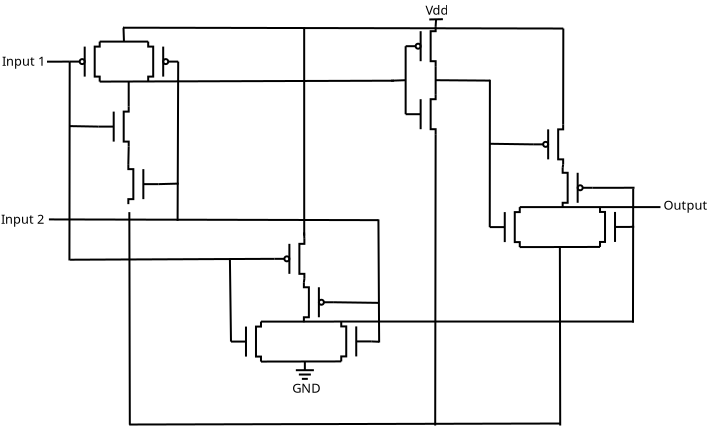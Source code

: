 <?xml version="1.0" encoding="UTF-8"?>
<dia:diagram xmlns:dia="http://www.lysator.liu.se/~alla/dia/">
  <dia:layer name="Background" visible="true" active="true">
    <dia:object type="Circuit - PMOS Transistor (European)" version="1" id="O0">
      <dia:attribute name="obj_pos">
        <dia:point val="-98.215,10.545"/>
      </dia:attribute>
      <dia:attribute name="obj_bb">
        <dia:rectangle val="-98.215,10.545;-96.665,12.545"/>
      </dia:attribute>
      <dia:attribute name="meta">
        <dia:composite type="dict"/>
      </dia:attribute>
      <dia:attribute name="elem_corner">
        <dia:point val="-98.215,10.545"/>
      </dia:attribute>
      <dia:attribute name="elem_width">
        <dia:real val="1.5"/>
      </dia:attribute>
      <dia:attribute name="elem_height">
        <dia:real val="2.0"/>
      </dia:attribute>
      <dia:attribute name="line_width">
        <dia:real val="0.1"/>
      </dia:attribute>
      <dia:attribute name="line_colour">
        <dia:color val="#000000"/>
      </dia:attribute>
      <dia:attribute name="fill_colour">
        <dia:color val="#ffffff"/>
      </dia:attribute>
      <dia:attribute name="show_background">
        <dia:boolean val="true"/>
      </dia:attribute>
      <dia:attribute name="line_style">
        <dia:enum val="0"/>
        <dia:real val="1"/>
      </dia:attribute>
      <dia:attribute name="flip_horizontal">
        <dia:boolean val="false"/>
      </dia:attribute>
      <dia:attribute name="flip_vertical">
        <dia:boolean val="false"/>
      </dia:attribute>
      <dia:attribute name="subscale">
        <dia:real val="1"/>
      </dia:attribute>
    </dia:object>
    <dia:object type="Circuit - PMOS Transistor (European)" version="1" id="O1">
      <dia:attribute name="obj_pos">
        <dia:point val="-94.29,10.545"/>
      </dia:attribute>
      <dia:attribute name="obj_bb">
        <dia:rectangle val="-94.34,10.545;-92.79,12.545"/>
      </dia:attribute>
      <dia:attribute name="meta">
        <dia:composite type="dict"/>
      </dia:attribute>
      <dia:attribute name="elem_corner">
        <dia:point val="-94.29,10.545"/>
      </dia:attribute>
      <dia:attribute name="elem_width">
        <dia:real val="1.5"/>
      </dia:attribute>
      <dia:attribute name="elem_height">
        <dia:real val="2.0"/>
      </dia:attribute>
      <dia:attribute name="line_width">
        <dia:real val="0.1"/>
      </dia:attribute>
      <dia:attribute name="line_colour">
        <dia:color val="#000000"/>
      </dia:attribute>
      <dia:attribute name="fill_colour">
        <dia:color val="#ffffff"/>
      </dia:attribute>
      <dia:attribute name="show_background">
        <dia:boolean val="true"/>
      </dia:attribute>
      <dia:attribute name="line_style">
        <dia:enum val="0"/>
        <dia:real val="1"/>
      </dia:attribute>
      <dia:attribute name="flip_horizontal">
        <dia:boolean val="true"/>
      </dia:attribute>
      <dia:attribute name="flip_vertical">
        <dia:boolean val="false"/>
      </dia:attribute>
      <dia:attribute name="subscale">
        <dia:real val="1"/>
      </dia:attribute>
    </dia:object>
    <dia:object type="Standard - Line" version="0" id="O2">
      <dia:attribute name="obj_pos">
        <dia:point val="-96.715,10.545"/>
      </dia:attribute>
      <dia:attribute name="obj_bb">
        <dia:rectangle val="-96.765,10.495;-94.24,10.595"/>
      </dia:attribute>
      <dia:attribute name="conn_endpoints">
        <dia:point val="-96.715,10.545"/>
        <dia:point val="-94.29,10.545"/>
      </dia:attribute>
      <dia:attribute name="numcp">
        <dia:int val="1"/>
      </dia:attribute>
      <dia:connections>
        <dia:connection handle="0" to="O0" connection="1"/>
        <dia:connection handle="1" to="O1" connection="1"/>
      </dia:connections>
    </dia:object>
    <dia:object type="Standard - Line" version="0" id="O3">
      <dia:attribute name="obj_pos">
        <dia:point val="-95.502,10.545"/>
      </dia:attribute>
      <dia:attribute name="obj_bb">
        <dia:rectangle val="-95.577,9.798;-95.451,10.597"/>
      </dia:attribute>
      <dia:attribute name="conn_endpoints">
        <dia:point val="-95.502,10.545"/>
        <dia:point val="-95.525,9.85"/>
      </dia:attribute>
      <dia:attribute name="numcp">
        <dia:int val="1"/>
      </dia:attribute>
      <dia:connections>
        <dia:connection handle="0" to="O2" connection="0"/>
        <dia:connection handle="1" to="O24" connection="0"/>
      </dia:connections>
    </dia:object>
    <dia:object type="Standard - Line" version="0" id="O4">
      <dia:attribute name="obj_pos">
        <dia:point val="-96.715,12.545"/>
      </dia:attribute>
      <dia:attribute name="obj_bb">
        <dia:rectangle val="-96.765,12.45;-81.95,12.595"/>
      </dia:attribute>
      <dia:attribute name="conn_endpoints">
        <dia:point val="-96.715,12.545"/>
        <dia:point val="-82,12.5"/>
      </dia:attribute>
      <dia:attribute name="numcp">
        <dia:int val="1"/>
      </dia:attribute>
      <dia:connections>
        <dia:connection handle="0" to="O0" connection="2"/>
      </dia:connections>
    </dia:object>
    <dia:object type="Circuit - NMOS Transistor (European)" version="1" id="O5">
      <dia:attribute name="obj_pos">
        <dia:point val="-96.765,13.795"/>
      </dia:attribute>
      <dia:attribute name="obj_bb">
        <dia:rectangle val="-96.765,13.795;-95.215,15.795"/>
      </dia:attribute>
      <dia:attribute name="meta">
        <dia:composite type="dict"/>
      </dia:attribute>
      <dia:attribute name="elem_corner">
        <dia:point val="-96.765,13.795"/>
      </dia:attribute>
      <dia:attribute name="elem_width">
        <dia:real val="1.5"/>
      </dia:attribute>
      <dia:attribute name="elem_height">
        <dia:real val="2"/>
      </dia:attribute>
      <dia:attribute name="line_width">
        <dia:real val="0.1"/>
      </dia:attribute>
      <dia:attribute name="line_colour">
        <dia:color val="#000000"/>
      </dia:attribute>
      <dia:attribute name="fill_colour">
        <dia:color val="#ffffff"/>
      </dia:attribute>
      <dia:attribute name="show_background">
        <dia:boolean val="true"/>
      </dia:attribute>
      <dia:attribute name="line_style">
        <dia:enum val="0"/>
        <dia:real val="1"/>
      </dia:attribute>
      <dia:attribute name="flip_horizontal">
        <dia:boolean val="false"/>
      </dia:attribute>
      <dia:attribute name="flip_vertical">
        <dia:boolean val="false"/>
      </dia:attribute>
      <dia:attribute name="subscale">
        <dia:real val="1"/>
      </dia:attribute>
    </dia:object>
    <dia:object type="Circuit - NMOS Transistor (European)" version="1" id="O6">
      <dia:attribute name="obj_pos">
        <dia:point val="-95.283,16.672"/>
      </dia:attribute>
      <dia:attribute name="obj_bb">
        <dia:rectangle val="-95.333,16.672;-93.783,18.672"/>
      </dia:attribute>
      <dia:attribute name="meta">
        <dia:composite type="dict"/>
      </dia:attribute>
      <dia:attribute name="elem_corner">
        <dia:point val="-95.283,16.672"/>
      </dia:attribute>
      <dia:attribute name="elem_width">
        <dia:real val="1.5"/>
      </dia:attribute>
      <dia:attribute name="elem_height">
        <dia:real val="2"/>
      </dia:attribute>
      <dia:attribute name="line_width">
        <dia:real val="0.1"/>
      </dia:attribute>
      <dia:attribute name="line_colour">
        <dia:color val="#000000"/>
      </dia:attribute>
      <dia:attribute name="fill_colour">
        <dia:color val="#ffffff"/>
      </dia:attribute>
      <dia:attribute name="show_background">
        <dia:boolean val="true"/>
      </dia:attribute>
      <dia:attribute name="line_style">
        <dia:enum val="0"/>
        <dia:real val="1"/>
      </dia:attribute>
      <dia:attribute name="flip_horizontal">
        <dia:boolean val="true"/>
      </dia:attribute>
      <dia:attribute name="flip_vertical">
        <dia:boolean val="false"/>
      </dia:attribute>
      <dia:attribute name="subscale">
        <dia:real val="1"/>
      </dia:attribute>
    </dia:object>
    <dia:object type="Standard - Line" version="0" id="O7">
      <dia:attribute name="obj_pos">
        <dia:point val="-95.265,13.795"/>
      </dia:attribute>
      <dia:attribute name="obj_bb">
        <dia:rectangle val="-95.265,13.795;-95.265,13.795"/>
      </dia:attribute>
      <dia:attribute name="conn_endpoints">
        <dia:point val="-95.265,13.795"/>
        <dia:point val="-95.265,13.795"/>
      </dia:attribute>
      <dia:attribute name="numcp">
        <dia:int val="1"/>
      </dia:attribute>
      <dia:connections>
        <dia:connection handle="0" to="O5" connection="1"/>
        <dia:connection handle="1" to="O5" connection="1"/>
      </dia:connections>
    </dia:object>
    <dia:object type="Standard - Line" version="0" id="O8">
      <dia:attribute name="obj_pos">
        <dia:point val="-95.265,13.795"/>
      </dia:attribute>
      <dia:attribute name="obj_bb">
        <dia:rectangle val="-95.265,13.795;-95.265,13.795"/>
      </dia:attribute>
      <dia:attribute name="conn_endpoints">
        <dia:point val="-95.265,13.795"/>
        <dia:point val="-95.265,13.795"/>
      </dia:attribute>
      <dia:attribute name="numcp">
        <dia:int val="1"/>
      </dia:attribute>
      <dia:connections>
        <dia:connection handle="0" to="O5" connection="1"/>
        <dia:connection handle="1" to="O5" connection="1"/>
      </dia:connections>
    </dia:object>
    <dia:object type="Standard - Line" version="0" id="O9">
      <dia:attribute name="obj_pos">
        <dia:point val="-95.265,12.545"/>
      </dia:attribute>
      <dia:attribute name="obj_bb">
        <dia:rectangle val="-95.315,12.495;-95.215,13.845"/>
      </dia:attribute>
      <dia:attribute name="conn_endpoints">
        <dia:point val="-95.265,12.545"/>
        <dia:point val="-95.265,13.795"/>
      </dia:attribute>
      <dia:attribute name="numcp">
        <dia:int val="1"/>
      </dia:attribute>
      <dia:connections>
        <dia:connection handle="1" to="O5" connection="1"/>
      </dia:connections>
    </dia:object>
    <dia:object type="Standard - Line" version="0" id="O10">
      <dia:attribute name="obj_pos">
        <dia:point val="-95.265,15.795"/>
      </dia:attribute>
      <dia:attribute name="obj_bb">
        <dia:rectangle val="-95.334,15.744;-95.214,16.724"/>
      </dia:attribute>
      <dia:attribute name="conn_endpoints">
        <dia:point val="-95.265,15.795"/>
        <dia:point val="-95.283,16.672"/>
      </dia:attribute>
      <dia:attribute name="numcp">
        <dia:int val="1"/>
      </dia:attribute>
      <dia:connections>
        <dia:connection handle="0" to="O5" connection="2"/>
        <dia:connection handle="1" to="O6" connection="1"/>
      </dia:connections>
    </dia:object>
    <dia:object type="Standard - Line" version="0" id="O11">
      <dia:attribute name="obj_pos">
        <dia:point val="-98.215,11.545"/>
      </dia:attribute>
      <dia:attribute name="obj_bb">
        <dia:rectangle val="-98.279,11.495;-98.165,21.537"/>
      </dia:attribute>
      <dia:attribute name="conn_endpoints">
        <dia:point val="-98.215,11.545"/>
        <dia:point val="-98.229,21.487"/>
      </dia:attribute>
      <dia:attribute name="numcp">
        <dia:int val="1"/>
      </dia:attribute>
      <dia:connections>
        <dia:connection handle="0" to="O0" connection="0"/>
      </dia:connections>
    </dia:object>
    <dia:object type="Standard - Line" version="0" id="O12">
      <dia:attribute name="obj_pos">
        <dia:point val="-96.765,14.795"/>
      </dia:attribute>
      <dia:attribute name="obj_bb">
        <dia:rectangle val="-98.291,14.719;-96.714,14.846"/>
      </dia:attribute>
      <dia:attribute name="conn_endpoints">
        <dia:point val="-96.765,14.795"/>
        <dia:point val="-98.24,14.77"/>
      </dia:attribute>
      <dia:attribute name="numcp">
        <dia:int val="1"/>
      </dia:attribute>
      <dia:connections>
        <dia:connection handle="0" to="O5" connection="0"/>
      </dia:connections>
    </dia:object>
    <dia:object type="Standard - Line" version="0" id="O13">
      <dia:attribute name="obj_pos">
        <dia:point val="-92.79,11.545"/>
      </dia:attribute>
      <dia:attribute name="obj_bb">
        <dia:rectangle val="-92.87,11.495;-92.74,19.557"/>
      </dia:attribute>
      <dia:attribute name="conn_endpoints">
        <dia:point val="-92.79,11.545"/>
        <dia:point val="-92.82,19.507"/>
      </dia:attribute>
      <dia:attribute name="numcp">
        <dia:int val="1"/>
      </dia:attribute>
      <dia:connections>
        <dia:connection handle="0" to="O1" connection="0"/>
      </dia:connections>
    </dia:object>
    <dia:object type="Standard - Line" version="0" id="O14">
      <dia:attribute name="obj_pos">
        <dia:point val="-93.783,17.672"/>
      </dia:attribute>
      <dia:attribute name="obj_bb">
        <dia:rectangle val="-93.834,17.594;-92.714,17.724"/>
      </dia:attribute>
      <dia:attribute name="conn_endpoints">
        <dia:point val="-93.783,17.672"/>
        <dia:point val="-92.765,17.645"/>
      </dia:attribute>
      <dia:attribute name="numcp">
        <dia:int val="1"/>
      </dia:attribute>
      <dia:connections>
        <dia:connection handle="0" to="O6" connection="0"/>
      </dia:connections>
    </dia:object>
    <dia:object type="Circuit - PMOS Transistor (European)" version="1" id="O15">
      <dia:attribute name="obj_pos">
        <dia:point val="-81.418,9.775"/>
      </dia:attribute>
      <dia:attribute name="obj_bb">
        <dia:rectangle val="-81.418,9.775;-79.868,11.775"/>
      </dia:attribute>
      <dia:attribute name="meta">
        <dia:composite type="dict"/>
      </dia:attribute>
      <dia:attribute name="elem_corner">
        <dia:point val="-81.418,9.775"/>
      </dia:attribute>
      <dia:attribute name="elem_width">
        <dia:real val="1.5"/>
      </dia:attribute>
      <dia:attribute name="elem_height">
        <dia:real val="2"/>
      </dia:attribute>
      <dia:attribute name="line_width">
        <dia:real val="0.1"/>
      </dia:attribute>
      <dia:attribute name="line_colour">
        <dia:color val="#000000"/>
      </dia:attribute>
      <dia:attribute name="fill_colour">
        <dia:color val="#ffffff"/>
      </dia:attribute>
      <dia:attribute name="show_background">
        <dia:boolean val="true"/>
      </dia:attribute>
      <dia:attribute name="line_style">
        <dia:enum val="0"/>
        <dia:real val="1"/>
      </dia:attribute>
      <dia:attribute name="flip_horizontal">
        <dia:boolean val="false"/>
      </dia:attribute>
      <dia:attribute name="flip_vertical">
        <dia:boolean val="false"/>
      </dia:attribute>
      <dia:attribute name="subscale">
        <dia:real val="1"/>
      </dia:attribute>
    </dia:object>
    <dia:object type="Circuit - NMOS Transistor (European)" version="1" id="O16">
      <dia:attribute name="obj_pos">
        <dia:point val="-81.418,13.175"/>
      </dia:attribute>
      <dia:attribute name="obj_bb">
        <dia:rectangle val="-81.418,13.175;-79.868,15.175"/>
      </dia:attribute>
      <dia:attribute name="meta">
        <dia:composite type="dict"/>
      </dia:attribute>
      <dia:attribute name="elem_corner">
        <dia:point val="-81.418,13.175"/>
      </dia:attribute>
      <dia:attribute name="elem_width">
        <dia:real val="1.5"/>
      </dia:attribute>
      <dia:attribute name="elem_height">
        <dia:real val="2"/>
      </dia:attribute>
      <dia:attribute name="line_width">
        <dia:real val="0.1"/>
      </dia:attribute>
      <dia:attribute name="line_colour">
        <dia:color val="#000000"/>
      </dia:attribute>
      <dia:attribute name="fill_colour">
        <dia:color val="#ffffff"/>
      </dia:attribute>
      <dia:attribute name="show_background">
        <dia:boolean val="true"/>
      </dia:attribute>
      <dia:attribute name="line_style">
        <dia:enum val="0"/>
        <dia:real val="1"/>
      </dia:attribute>
      <dia:attribute name="flip_horizontal">
        <dia:boolean val="false"/>
      </dia:attribute>
      <dia:attribute name="flip_vertical">
        <dia:boolean val="false"/>
      </dia:attribute>
      <dia:attribute name="subscale">
        <dia:real val="1"/>
      </dia:attribute>
    </dia:object>
    <dia:object type="Standard - Line" version="0" id="O17">
      <dia:attribute name="obj_pos">
        <dia:point val="-79.918,11.775"/>
      </dia:attribute>
      <dia:attribute name="obj_bb">
        <dia:rectangle val="-79.968,11.725;-79.868,13.225"/>
      </dia:attribute>
      <dia:attribute name="conn_endpoints">
        <dia:point val="-79.918,11.775"/>
        <dia:point val="-79.918,13.175"/>
      </dia:attribute>
      <dia:attribute name="numcp">
        <dia:int val="1"/>
      </dia:attribute>
      <dia:connections>
        <dia:connection handle="0" to="O15" connection="2"/>
        <dia:connection handle="1" to="O16" connection="1"/>
      </dia:connections>
    </dia:object>
    <dia:object type="Standard - Line" version="0" id="O18">
      <dia:attribute name="obj_pos">
        <dia:point val="-79.918,12.475"/>
      </dia:attribute>
      <dia:attribute name="obj_bb">
        <dia:rectangle val="-79.968,12.425;-77.154,12.546"/>
      </dia:attribute>
      <dia:attribute name="conn_endpoints">
        <dia:point val="-79.918,12.475"/>
        <dia:point val="-77.205,12.495"/>
      </dia:attribute>
      <dia:attribute name="numcp">
        <dia:int val="1"/>
      </dia:attribute>
      <dia:connections>
        <dia:connection handle="0" to="O17" connection="0"/>
      </dia:connections>
    </dia:object>
    <dia:object type="Standard - Line" version="0" id="O19">
      <dia:attribute name="obj_pos">
        <dia:point val="-81.418,14.175"/>
      </dia:attribute>
      <dia:attribute name="obj_bb">
        <dia:rectangle val="-81.468,10.725;-81.368,14.225"/>
      </dia:attribute>
      <dia:attribute name="conn_endpoints">
        <dia:point val="-81.418,14.175"/>
        <dia:point val="-81.418,10.775"/>
      </dia:attribute>
      <dia:attribute name="numcp">
        <dia:int val="1"/>
      </dia:attribute>
      <dia:connections>
        <dia:connection handle="0" to="O16" connection="0"/>
        <dia:connection handle="1" to="O15" connection="0"/>
      </dia:connections>
    </dia:object>
    <dia:object type="Standard - Line" version="0" id="O20">
      <dia:attribute name="obj_pos">
        <dia:point val="-82.15,12.5"/>
      </dia:attribute>
      <dia:attribute name="obj_bb">
        <dia:rectangle val="-82.202,12.423;-81.366,12.552"/>
      </dia:attribute>
      <dia:attribute name="conn_endpoints">
        <dia:point val="-82.15,12.5"/>
        <dia:point val="-81.418,12.475"/>
      </dia:attribute>
      <dia:attribute name="numcp">
        <dia:int val="1"/>
      </dia:attribute>
      <dia:connections>
        <dia:connection handle="1" to="O19" connection="0"/>
      </dia:connections>
    </dia:object>
    <dia:object type="Standard - Line" version="0" id="O21">
      <dia:attribute name="obj_pos">
        <dia:point val="-79.918,9.775"/>
      </dia:attribute>
      <dia:attribute name="obj_bb">
        <dia:rectangle val="-79.971,9.378;-79.843,9.828"/>
      </dia:attribute>
      <dia:attribute name="conn_endpoints">
        <dia:point val="-79.918,9.775"/>
        <dia:point val="-79.896,9.431"/>
      </dia:attribute>
      <dia:attribute name="numcp">
        <dia:int val="1"/>
      </dia:attribute>
      <dia:connections>
        <dia:connection handle="0" to="O15" connection="1"/>
        <dia:connection handle="1" to="O22" connection="0"/>
      </dia:connections>
    </dia:object>
    <dia:object type="Standard - Line" version="0" id="O22">
      <dia:attribute name="obj_pos">
        <dia:point val="-80.236,9.438"/>
      </dia:attribute>
      <dia:attribute name="obj_bb">
        <dia:rectangle val="-80.287,9.374;-79.504,9.488"/>
      </dia:attribute>
      <dia:attribute name="conn_endpoints">
        <dia:point val="-80.236,9.438"/>
        <dia:point val="-79.555,9.425"/>
      </dia:attribute>
      <dia:attribute name="numcp">
        <dia:int val="1"/>
      </dia:attribute>
    </dia:object>
    <dia:object type="Standard - Text" version="1" id="O23">
      <dia:attribute name="obj_pos">
        <dia:point val="-80.43,9.2"/>
      </dia:attribute>
      <dia:attribute name="obj_bb">
        <dia:rectangle val="-80.43,8.56;-79.338,9.332"/>
      </dia:attribute>
      <dia:attribute name="text">
        <dia:composite type="text">
          <dia:attribute name="string">
            <dia:string>#Vdd#</dia:string>
          </dia:attribute>
          <dia:attribute name="font">
            <dia:font family="sans" style="0" name="Helvetica"/>
          </dia:attribute>
          <dia:attribute name="height">
            <dia:real val="0.8"/>
          </dia:attribute>
          <dia:attribute name="pos">
            <dia:point val="-80.43,9.2"/>
          </dia:attribute>
          <dia:attribute name="color">
            <dia:color val="#000000"/>
          </dia:attribute>
          <dia:attribute name="alignment">
            <dia:enum val="0"/>
          </dia:attribute>
        </dia:composite>
      </dia:attribute>
      <dia:attribute name="valign">
        <dia:enum val="3"/>
      </dia:attribute>
    </dia:object>
    <dia:object type="Standard - Line" version="0" id="O24">
      <dia:attribute name="obj_pos">
        <dia:point val="-95.55,9.85"/>
      </dia:attribute>
      <dia:attribute name="obj_bb">
        <dia:rectangle val="-95.6,9.8;-95.45,9.9"/>
      </dia:attribute>
      <dia:attribute name="conn_endpoints">
        <dia:point val="-95.55,9.85"/>
        <dia:point val="-95.5,9.85"/>
      </dia:attribute>
      <dia:attribute name="numcp">
        <dia:int val="1"/>
      </dia:attribute>
    </dia:object>
    <dia:object type="Standard - Line" version="0" id="O25">
      <dia:attribute name="obj_pos">
        <dia:point val="-95.525,9.85"/>
      </dia:attribute>
      <dia:attribute name="obj_bb">
        <dia:rectangle val="-95.575,9.8;-73.484,9.941"/>
      </dia:attribute>
      <dia:attribute name="conn_endpoints">
        <dia:point val="-95.525,9.85"/>
        <dia:point val="-73.534,9.891"/>
      </dia:attribute>
      <dia:attribute name="numcp">
        <dia:int val="1"/>
      </dia:attribute>
      <dia:connections>
        <dia:connection handle="0" to="O24" connection="0"/>
      </dia:connections>
    </dia:object>
    <dia:object type="Standard - Line" version="0" id="O26">
      <dia:attribute name="obj_pos">
        <dia:point val="-98.215,11.545"/>
      </dia:attribute>
      <dia:attribute name="obj_bb">
        <dia:rectangle val="-99.4,11.495;-98.165,11.6"/>
      </dia:attribute>
      <dia:attribute name="conn_endpoints">
        <dia:point val="-98.215,11.545"/>
        <dia:point val="-99.35,11.55"/>
      </dia:attribute>
      <dia:attribute name="numcp">
        <dia:int val="1"/>
      </dia:attribute>
      <dia:connections>
        <dia:connection handle="0" to="O0" connection="0"/>
      </dia:connections>
    </dia:object>
    <dia:object type="Standard - Line" version="0" id="O27">
      <dia:attribute name="obj_pos">
        <dia:point val="-82.779,19.472"/>
      </dia:attribute>
      <dia:attribute name="obj_bb">
        <dia:rectangle val="-99.304,19.386;-82.729,19.522"/>
      </dia:attribute>
      <dia:attribute name="conn_endpoints">
        <dia:point val="-82.779,19.472"/>
        <dia:point val="-99.254,19.436"/>
      </dia:attribute>
      <dia:attribute name="numcp">
        <dia:int val="1"/>
      </dia:attribute>
    </dia:object>
    <dia:object type="Circuit - PMOS Transistor (European)" version="1" id="O28">
      <dia:attribute name="obj_pos">
        <dia:point val="-86.506,22.578"/>
      </dia:attribute>
      <dia:attribute name="obj_bb">
        <dia:rectangle val="-86.556,22.578;-85.006,24.578"/>
      </dia:attribute>
      <dia:attribute name="meta">
        <dia:composite type="dict"/>
      </dia:attribute>
      <dia:attribute name="elem_corner">
        <dia:point val="-86.506,22.578"/>
      </dia:attribute>
      <dia:attribute name="elem_width">
        <dia:real val="1.5"/>
      </dia:attribute>
      <dia:attribute name="elem_height">
        <dia:real val="2"/>
      </dia:attribute>
      <dia:attribute name="line_width">
        <dia:real val="0.1"/>
      </dia:attribute>
      <dia:attribute name="line_colour">
        <dia:color val="#000000"/>
      </dia:attribute>
      <dia:attribute name="fill_colour">
        <dia:color val="#ffffff"/>
      </dia:attribute>
      <dia:attribute name="show_background">
        <dia:boolean val="true"/>
      </dia:attribute>
      <dia:attribute name="line_style">
        <dia:enum val="0"/>
        <dia:real val="1"/>
      </dia:attribute>
      <dia:attribute name="flip_horizontal">
        <dia:boolean val="true"/>
      </dia:attribute>
      <dia:attribute name="flip_vertical">
        <dia:boolean val="false"/>
      </dia:attribute>
      <dia:attribute name="subscale">
        <dia:real val="1"/>
      </dia:attribute>
    </dia:object>
    <dia:object type="Circuit - PMOS Transistor (European)" version="1" id="O29">
      <dia:attribute name="obj_pos">
        <dia:point val="-87.981,20.407"/>
      </dia:attribute>
      <dia:attribute name="obj_bb">
        <dia:rectangle val="-87.981,20.407;-86.431,22.407"/>
      </dia:attribute>
      <dia:attribute name="meta">
        <dia:composite type="dict"/>
      </dia:attribute>
      <dia:attribute name="elem_corner">
        <dia:point val="-87.981,20.407"/>
      </dia:attribute>
      <dia:attribute name="elem_width">
        <dia:real val="1.5"/>
      </dia:attribute>
      <dia:attribute name="elem_height">
        <dia:real val="2"/>
      </dia:attribute>
      <dia:attribute name="line_width">
        <dia:real val="0.1"/>
      </dia:attribute>
      <dia:attribute name="line_colour">
        <dia:color val="#000000"/>
      </dia:attribute>
      <dia:attribute name="fill_colour">
        <dia:color val="#ffffff"/>
      </dia:attribute>
      <dia:attribute name="show_background">
        <dia:boolean val="true"/>
      </dia:attribute>
      <dia:attribute name="line_style">
        <dia:enum val="0"/>
        <dia:real val="1"/>
      </dia:attribute>
      <dia:attribute name="flip_horizontal">
        <dia:boolean val="false"/>
      </dia:attribute>
      <dia:attribute name="flip_vertical">
        <dia:boolean val="false"/>
      </dia:attribute>
      <dia:attribute name="subscale">
        <dia:real val="1"/>
      </dia:attribute>
    </dia:object>
    <dia:object type="Standard - Line" version="0" id="O30">
      <dia:attribute name="obj_pos">
        <dia:point val="-86.481,22.407"/>
      </dia:attribute>
      <dia:attribute name="obj_bb">
        <dia:rectangle val="-86.563,22.35;-86.424,22.634"/>
      </dia:attribute>
      <dia:attribute name="conn_endpoints">
        <dia:point val="-86.481,22.407"/>
        <dia:point val="-86.506,22.578"/>
      </dia:attribute>
      <dia:attribute name="numcp">
        <dia:int val="1"/>
      </dia:attribute>
      <dia:connections>
        <dia:connection handle="0" to="O29" connection="2"/>
        <dia:connection handle="1" to="O28" connection="1"/>
      </dia:connections>
    </dia:object>
    <dia:object type="Standard - Line" version="0" id="O31">
      <dia:attribute name="obj_pos">
        <dia:point val="-86.481,20.407"/>
      </dia:attribute>
      <dia:attribute name="obj_bb">
        <dia:rectangle val="-86.549,20.032;-86.429,20.459"/>
      </dia:attribute>
      <dia:attribute name="conn_endpoints">
        <dia:point val="-86.481,20.407"/>
        <dia:point val="-86.496,20.084"/>
      </dia:attribute>
      <dia:attribute name="numcp">
        <dia:int val="1"/>
      </dia:attribute>
      <dia:connections>
        <dia:connection handle="0" to="O29" connection="1"/>
      </dia:connections>
    </dia:object>
    <dia:object type="Circuit - NMOS Transistor (European)" version="1" id="O32">
      <dia:attribute name="obj_pos">
        <dia:point val="-90.151,24.544"/>
      </dia:attribute>
      <dia:attribute name="obj_bb">
        <dia:rectangle val="-90.151,24.544;-88.601,26.544"/>
      </dia:attribute>
      <dia:attribute name="meta">
        <dia:composite type="dict"/>
      </dia:attribute>
      <dia:attribute name="elem_corner">
        <dia:point val="-90.151,24.544"/>
      </dia:attribute>
      <dia:attribute name="elem_width">
        <dia:real val="1.5"/>
      </dia:attribute>
      <dia:attribute name="elem_height">
        <dia:real val="2"/>
      </dia:attribute>
      <dia:attribute name="line_width">
        <dia:real val="0.1"/>
      </dia:attribute>
      <dia:attribute name="line_colour">
        <dia:color val="#000000"/>
      </dia:attribute>
      <dia:attribute name="fill_colour">
        <dia:color val="#ffffff"/>
      </dia:attribute>
      <dia:attribute name="show_background">
        <dia:boolean val="true"/>
      </dia:attribute>
      <dia:attribute name="line_style">
        <dia:enum val="0"/>
        <dia:real val="1"/>
      </dia:attribute>
      <dia:attribute name="flip_horizontal">
        <dia:boolean val="false"/>
      </dia:attribute>
      <dia:attribute name="flip_vertical">
        <dia:boolean val="false"/>
      </dia:attribute>
      <dia:attribute name="subscale">
        <dia:real val="1"/>
      </dia:attribute>
    </dia:object>
    <dia:object type="Circuit - NMOS Transistor (European)" version="1" id="O33">
      <dia:attribute name="obj_pos">
        <dia:point val="-84.638,24.536"/>
      </dia:attribute>
      <dia:attribute name="obj_bb">
        <dia:rectangle val="-84.688,24.536;-83.138,26.536"/>
      </dia:attribute>
      <dia:attribute name="meta">
        <dia:composite type="dict"/>
      </dia:attribute>
      <dia:attribute name="elem_corner">
        <dia:point val="-84.638,24.536"/>
      </dia:attribute>
      <dia:attribute name="elem_width">
        <dia:real val="1.5"/>
      </dia:attribute>
      <dia:attribute name="elem_height">
        <dia:real val="2"/>
      </dia:attribute>
      <dia:attribute name="line_width">
        <dia:real val="0.1"/>
      </dia:attribute>
      <dia:attribute name="line_colour">
        <dia:color val="#000000"/>
      </dia:attribute>
      <dia:attribute name="fill_colour">
        <dia:color val="#ffffff"/>
      </dia:attribute>
      <dia:attribute name="show_background">
        <dia:boolean val="true"/>
      </dia:attribute>
      <dia:attribute name="line_style">
        <dia:enum val="0"/>
        <dia:real val="1"/>
      </dia:attribute>
      <dia:attribute name="flip_horizontal">
        <dia:boolean val="true"/>
      </dia:attribute>
      <dia:attribute name="flip_vertical">
        <dia:boolean val="false"/>
      </dia:attribute>
      <dia:attribute name="subscale">
        <dia:real val="1"/>
      </dia:attribute>
    </dia:object>
    <dia:object type="Standard - Line" version="0" id="O34">
      <dia:attribute name="obj_pos">
        <dia:point val="-88.651,24.544"/>
      </dia:attribute>
      <dia:attribute name="obj_bb">
        <dia:rectangle val="-88.701,24.491;-69.949,24.594"/>
      </dia:attribute>
      <dia:attribute name="conn_endpoints">
        <dia:point val="-88.651,24.544"/>
        <dia:point val="-69.999,24.541"/>
      </dia:attribute>
      <dia:attribute name="numcp">
        <dia:int val="1"/>
      </dia:attribute>
      <dia:connections>
        <dia:connection handle="0" to="O32" connection="1"/>
      </dia:connections>
    </dia:object>
    <dia:object type="Standard - Line" version="0" id="O35">
      <dia:attribute name="obj_pos">
        <dia:point val="-82.779,19.436"/>
      </dia:attribute>
      <dia:attribute name="obj_bb">
        <dia:rectangle val="-82.829,19.386;-82.693,25.638"/>
      </dia:attribute>
      <dia:attribute name="conn_endpoints">
        <dia:point val="-82.779,19.436"/>
        <dia:point val="-82.743,25.588"/>
      </dia:attribute>
      <dia:attribute name="numcp">
        <dia:int val="1"/>
      </dia:attribute>
    </dia:object>
    <dia:object type="Standard - Line" version="0" id="O36">
      <dia:attribute name="obj_pos">
        <dia:point val="-83.138,25.536"/>
      </dia:attribute>
      <dia:attribute name="obj_bb">
        <dia:rectangle val="-83.138,25.536;-83.138,25.536"/>
      </dia:attribute>
      <dia:attribute name="conn_endpoints">
        <dia:point val="-83.138,25.536"/>
        <dia:point val="-83.138,25.536"/>
      </dia:attribute>
      <dia:attribute name="numcp">
        <dia:int val="1"/>
      </dia:attribute>
      <dia:connections>
        <dia:connection handle="0" to="O33" connection="0"/>
        <dia:connection handle="1" to="O33" connection="0"/>
      </dia:connections>
    </dia:object>
    <dia:object type="Standard - Line" version="0" id="O37">
      <dia:attribute name="obj_pos">
        <dia:point val="-83.138,25.536"/>
      </dia:attribute>
      <dia:attribute name="obj_bb">
        <dia:rectangle val="-83.19,25.484;-82.692,25.605"/>
      </dia:attribute>
      <dia:attribute name="conn_endpoints">
        <dia:point val="-83.138,25.536"/>
        <dia:point val="-82.743,25.553"/>
      </dia:attribute>
      <dia:attribute name="numcp">
        <dia:int val="1"/>
      </dia:attribute>
      <dia:connections>
        <dia:connection handle="0" to="O33" connection="0"/>
      </dia:connections>
    </dia:object>
    <dia:object type="Standard - Line" version="0" id="O38">
      <dia:attribute name="obj_pos">
        <dia:point val="-88.651,26.544"/>
      </dia:attribute>
      <dia:attribute name="obj_bb">
        <dia:rectangle val="-88.701,26.486;-84.588,26.594"/>
      </dia:attribute>
      <dia:attribute name="conn_endpoints">
        <dia:point val="-88.651,26.544"/>
        <dia:point val="-84.638,26.536"/>
      </dia:attribute>
      <dia:attribute name="numcp">
        <dia:int val="1"/>
      </dia:attribute>
      <dia:connections>
        <dia:connection handle="0" to="O32" connection="2"/>
        <dia:connection handle="1" to="O33" connection="2"/>
      </dia:connections>
    </dia:object>
    <dia:object type="Circuit - Ground" version="1" id="O39">
      <dia:attribute name="obj_pos">
        <dia:point val="-86.908,26.542"/>
      </dia:attribute>
      <dia:attribute name="obj_bb">
        <dia:rectangle val="-86.908,26.542;-86.007,27.458"/>
      </dia:attribute>
      <dia:attribute name="meta">
        <dia:composite type="dict"/>
      </dia:attribute>
      <dia:attribute name="elem_corner">
        <dia:point val="-86.908,26.542"/>
      </dia:attribute>
      <dia:attribute name="elem_width">
        <dia:real val="0.902"/>
      </dia:attribute>
      <dia:attribute name="elem_height">
        <dia:real val="0.866"/>
      </dia:attribute>
      <dia:attribute name="line_width">
        <dia:real val="0.1"/>
      </dia:attribute>
      <dia:attribute name="line_colour">
        <dia:color val="#000000"/>
      </dia:attribute>
      <dia:attribute name="fill_colour">
        <dia:color val="#ffffff"/>
      </dia:attribute>
      <dia:attribute name="show_background">
        <dia:boolean val="true"/>
      </dia:attribute>
      <dia:attribute name="line_style">
        <dia:enum val="0"/>
        <dia:real val="1"/>
      </dia:attribute>
      <dia:attribute name="flip_horizontal">
        <dia:boolean val="false"/>
      </dia:attribute>
      <dia:attribute name="flip_vertical">
        <dia:boolean val="false"/>
      </dia:attribute>
      <dia:attribute name="subscale">
        <dia:real val="0.045"/>
      </dia:attribute>
    </dia:object>
    <dia:object type="Standard - Text" version="1" id="O40">
      <dia:attribute name="obj_pos">
        <dia:point val="-87.085,28.097"/>
      </dia:attribute>
      <dia:attribute name="obj_bb">
        <dia:rectangle val="-87.085,27.457;-85.795,28.23"/>
      </dia:attribute>
      <dia:attribute name="text">
        <dia:composite type="text">
          <dia:attribute name="string">
            <dia:string>#GND#</dia:string>
          </dia:attribute>
          <dia:attribute name="font">
            <dia:font family="sans" style="0" name="Helvetica"/>
          </dia:attribute>
          <dia:attribute name="height">
            <dia:real val="0.8"/>
          </dia:attribute>
          <dia:attribute name="pos">
            <dia:point val="-87.085,28.097"/>
          </dia:attribute>
          <dia:attribute name="color">
            <dia:color val="#000000"/>
          </dia:attribute>
          <dia:attribute name="alignment">
            <dia:enum val="0"/>
          </dia:attribute>
        </dia:composite>
      </dia:attribute>
      <dia:attribute name="valign">
        <dia:enum val="3"/>
      </dia:attribute>
    </dia:object>
    <dia:object type="Standard - Line" version="0" id="O41">
      <dia:attribute name="obj_pos">
        <dia:point val="-90.204,21.451"/>
      </dia:attribute>
      <dia:attribute name="obj_bb">
        <dia:rectangle val="-90.254,21.401;-90.1,25.595"/>
      </dia:attribute>
      <dia:attribute name="conn_endpoints">
        <dia:point val="-90.204,21.451"/>
        <dia:point val="-90.151,25.544"/>
      </dia:attribute>
      <dia:attribute name="numcp">
        <dia:int val="1"/>
      </dia:attribute>
      <dia:connections>
        <dia:connection handle="1" to="O32" connection="0"/>
      </dia:connections>
    </dia:object>
    <dia:object type="Standard - Text" version="1" id="O42">
      <dia:attribute name="obj_pos">
        <dia:point val="-82.638,25.694"/>
      </dia:attribute>
      <dia:attribute name="obj_bb">
        <dia:rectangle val="-82.638,25.054;-82.638,25.827"/>
      </dia:attribute>
      <dia:attribute name="text">
        <dia:composite type="text">
          <dia:attribute name="string">
            <dia:string>##</dia:string>
          </dia:attribute>
          <dia:attribute name="font">
            <dia:font family="sans" style="0" name="Helvetica"/>
          </dia:attribute>
          <dia:attribute name="height">
            <dia:real val="0.8"/>
          </dia:attribute>
          <dia:attribute name="pos">
            <dia:point val="-82.638,25.694"/>
          </dia:attribute>
          <dia:attribute name="color">
            <dia:color val="#000000"/>
          </dia:attribute>
          <dia:attribute name="alignment">
            <dia:enum val="0"/>
          </dia:attribute>
        </dia:composite>
      </dia:attribute>
      <dia:attribute name="valign">
        <dia:enum val="3"/>
      </dia:attribute>
    </dia:object>
    <dia:object type="Standard - Line" version="0" id="O43">
      <dia:attribute name="obj_pos">
        <dia:point val="-86.489,20.246"/>
      </dia:attribute>
      <dia:attribute name="obj_bb">
        <dia:rectangle val="-86.541,9.77;-86.439,20.296"/>
      </dia:attribute>
      <dia:attribute name="conn_endpoints">
        <dia:point val="-86.489,20.246"/>
        <dia:point val="-86.491,9.82"/>
      </dia:attribute>
      <dia:attribute name="numcp">
        <dia:int val="1"/>
      </dia:attribute>
      <dia:connections>
        <dia:connection handle="0" to="O31" connection="0"/>
      </dia:connections>
    </dia:object>
    <dia:object type="Standard - Line" version="0" id="O44">
      <dia:attribute name="obj_pos">
        <dia:point val="-98.194,21.451"/>
      </dia:attribute>
      <dia:attribute name="obj_bb">
        <dia:rectangle val="-98.244,21.357;-87.931,21.502"/>
      </dia:attribute>
      <dia:attribute name="conn_endpoints">
        <dia:point val="-98.194,21.451"/>
        <dia:point val="-87.981,21.407"/>
      </dia:attribute>
      <dia:attribute name="numcp">
        <dia:int val="1"/>
      </dia:attribute>
      <dia:connections>
        <dia:connection handle="1" to="O29" connection="0"/>
      </dia:connections>
    </dia:object>
    <dia:object type="Standard - Line" version="0" id="O45">
      <dia:attribute name="obj_pos">
        <dia:point val="-85.006,23.578"/>
      </dia:attribute>
      <dia:attribute name="obj_bb">
        <dia:rectangle val="-85.057,23.527;-82.728,23.659"/>
      </dia:attribute>
      <dia:attribute name="conn_endpoints">
        <dia:point val="-85.006,23.578"/>
        <dia:point val="-82.779,23.608"/>
      </dia:attribute>
      <dia:attribute name="numcp">
        <dia:int val="1"/>
      </dia:attribute>
      <dia:connections>
        <dia:connection handle="0" to="O28" connection="0"/>
      </dia:connections>
    </dia:object>
    <dia:object type="Standard - Line" version="0" id="O46">
      <dia:attribute name="obj_pos">
        <dia:point val="-95.233,19.073"/>
      </dia:attribute>
      <dia:attribute name="obj_bb">
        <dia:rectangle val="-95.283,19.022;-95.159,29.75"/>
      </dia:attribute>
      <dia:attribute name="conn_endpoints">
        <dia:point val="-95.233,19.073"/>
        <dia:point val="-95.209,29.7"/>
      </dia:attribute>
      <dia:attribute name="numcp">
        <dia:int val="1"/>
      </dia:attribute>
    </dia:object>
    <dia:object type="Circuit - PMOS Transistor (European)" version="1" id="O47">
      <dia:attribute name="obj_pos">
        <dia:point val="-73.567,16.854"/>
      </dia:attribute>
      <dia:attribute name="obj_bb">
        <dia:rectangle val="-73.617,16.854;-72.067,18.854"/>
      </dia:attribute>
      <dia:attribute name="meta">
        <dia:composite type="dict"/>
      </dia:attribute>
      <dia:attribute name="elem_corner">
        <dia:point val="-73.567,16.854"/>
      </dia:attribute>
      <dia:attribute name="elem_width">
        <dia:real val="1.5"/>
      </dia:attribute>
      <dia:attribute name="elem_height">
        <dia:real val="2"/>
      </dia:attribute>
      <dia:attribute name="line_width">
        <dia:real val="0.1"/>
      </dia:attribute>
      <dia:attribute name="line_colour">
        <dia:color val="#000000"/>
      </dia:attribute>
      <dia:attribute name="fill_colour">
        <dia:color val="#ffffff"/>
      </dia:attribute>
      <dia:attribute name="show_background">
        <dia:boolean val="true"/>
      </dia:attribute>
      <dia:attribute name="line_style">
        <dia:enum val="0"/>
        <dia:real val="1"/>
      </dia:attribute>
      <dia:attribute name="flip_horizontal">
        <dia:boolean val="true"/>
      </dia:attribute>
      <dia:attribute name="flip_vertical">
        <dia:boolean val="false"/>
      </dia:attribute>
      <dia:attribute name="subscale">
        <dia:real val="1"/>
      </dia:attribute>
    </dia:object>
    <dia:object type="Circuit - PMOS Transistor (European)" version="1" id="O48">
      <dia:attribute name="obj_pos">
        <dia:point val="-75.042,14.683"/>
      </dia:attribute>
      <dia:attribute name="obj_bb">
        <dia:rectangle val="-75.042,14.683;-73.492,16.683"/>
      </dia:attribute>
      <dia:attribute name="meta">
        <dia:composite type="dict"/>
      </dia:attribute>
      <dia:attribute name="elem_corner">
        <dia:point val="-75.042,14.683"/>
      </dia:attribute>
      <dia:attribute name="elem_width">
        <dia:real val="1.5"/>
      </dia:attribute>
      <dia:attribute name="elem_height">
        <dia:real val="2"/>
      </dia:attribute>
      <dia:attribute name="line_width">
        <dia:real val="0.1"/>
      </dia:attribute>
      <dia:attribute name="line_colour">
        <dia:color val="#000000"/>
      </dia:attribute>
      <dia:attribute name="fill_colour">
        <dia:color val="#ffffff"/>
      </dia:attribute>
      <dia:attribute name="show_background">
        <dia:boolean val="true"/>
      </dia:attribute>
      <dia:attribute name="line_style">
        <dia:enum val="0"/>
        <dia:real val="1"/>
      </dia:attribute>
      <dia:attribute name="flip_horizontal">
        <dia:boolean val="false"/>
      </dia:attribute>
      <dia:attribute name="flip_vertical">
        <dia:boolean val="false"/>
      </dia:attribute>
      <dia:attribute name="subscale">
        <dia:real val="1"/>
      </dia:attribute>
    </dia:object>
    <dia:object type="Standard - Line" version="0" id="O49">
      <dia:attribute name="obj_pos">
        <dia:point val="-73.542,16.683"/>
      </dia:attribute>
      <dia:attribute name="obj_bb">
        <dia:rectangle val="-73.624,16.626;-73.486,16.91"/>
      </dia:attribute>
      <dia:attribute name="conn_endpoints">
        <dia:point val="-73.542,16.683"/>
        <dia:point val="-73.567,16.854"/>
      </dia:attribute>
      <dia:attribute name="numcp">
        <dia:int val="1"/>
      </dia:attribute>
      <dia:connections>
        <dia:connection handle="0" to="O48" connection="2"/>
        <dia:connection handle="1" to="O47" connection="1"/>
      </dia:connections>
    </dia:object>
    <dia:object type="Standard - Line" version="0" id="O50">
      <dia:attribute name="obj_pos">
        <dia:point val="-73.542,14.683"/>
      </dia:attribute>
      <dia:attribute name="obj_bb">
        <dia:rectangle val="-73.593,9.841;-73.484,14.733"/>
      </dia:attribute>
      <dia:attribute name="conn_endpoints">
        <dia:point val="-73.542,14.683"/>
        <dia:point val="-73.534,9.891"/>
      </dia:attribute>
      <dia:attribute name="numcp">
        <dia:int val="1"/>
      </dia:attribute>
      <dia:connections>
        <dia:connection handle="0" to="O48" connection="1"/>
      </dia:connections>
    </dia:object>
    <dia:object type="Circuit - NMOS Transistor (European)" version="1" id="O51">
      <dia:attribute name="obj_pos">
        <dia:point val="-77.212,18.82"/>
      </dia:attribute>
      <dia:attribute name="obj_bb">
        <dia:rectangle val="-77.212,18.82;-75.662,20.82"/>
      </dia:attribute>
      <dia:attribute name="meta">
        <dia:composite type="dict"/>
      </dia:attribute>
      <dia:attribute name="elem_corner">
        <dia:point val="-77.212,18.82"/>
      </dia:attribute>
      <dia:attribute name="elem_width">
        <dia:real val="1.5"/>
      </dia:attribute>
      <dia:attribute name="elem_height">
        <dia:real val="2"/>
      </dia:attribute>
      <dia:attribute name="line_width">
        <dia:real val="0.1"/>
      </dia:attribute>
      <dia:attribute name="line_colour">
        <dia:color val="#000000"/>
      </dia:attribute>
      <dia:attribute name="fill_colour">
        <dia:color val="#ffffff"/>
      </dia:attribute>
      <dia:attribute name="show_background">
        <dia:boolean val="true"/>
      </dia:attribute>
      <dia:attribute name="line_style">
        <dia:enum val="0"/>
        <dia:real val="1"/>
      </dia:attribute>
      <dia:attribute name="flip_horizontal">
        <dia:boolean val="false"/>
      </dia:attribute>
      <dia:attribute name="flip_vertical">
        <dia:boolean val="false"/>
      </dia:attribute>
      <dia:attribute name="subscale">
        <dia:real val="1"/>
      </dia:attribute>
    </dia:object>
    <dia:object type="Circuit - NMOS Transistor (European)" version="1" id="O52">
      <dia:attribute name="obj_pos">
        <dia:point val="-71.699,18.812"/>
      </dia:attribute>
      <dia:attribute name="obj_bb">
        <dia:rectangle val="-71.749,18.812;-70.199,20.812"/>
      </dia:attribute>
      <dia:attribute name="meta">
        <dia:composite type="dict"/>
      </dia:attribute>
      <dia:attribute name="elem_corner">
        <dia:point val="-71.699,18.812"/>
      </dia:attribute>
      <dia:attribute name="elem_width">
        <dia:real val="1.5"/>
      </dia:attribute>
      <dia:attribute name="elem_height">
        <dia:real val="2"/>
      </dia:attribute>
      <dia:attribute name="line_width">
        <dia:real val="0.1"/>
      </dia:attribute>
      <dia:attribute name="line_colour">
        <dia:color val="#000000"/>
      </dia:attribute>
      <dia:attribute name="fill_colour">
        <dia:color val="#ffffff"/>
      </dia:attribute>
      <dia:attribute name="show_background">
        <dia:boolean val="true"/>
      </dia:attribute>
      <dia:attribute name="line_style">
        <dia:enum val="0"/>
        <dia:real val="1"/>
      </dia:attribute>
      <dia:attribute name="flip_horizontal">
        <dia:boolean val="true"/>
      </dia:attribute>
      <dia:attribute name="flip_vertical">
        <dia:boolean val="false"/>
      </dia:attribute>
      <dia:attribute name="subscale">
        <dia:real val="1"/>
      </dia:attribute>
    </dia:object>
    <dia:object type="Standard - Line" version="0" id="O53">
      <dia:attribute name="obj_pos">
        <dia:point val="-75.712,18.82"/>
      </dia:attribute>
      <dia:attribute name="obj_bb">
        <dia:rectangle val="-75.762,18.77;-68.626,18.87"/>
      </dia:attribute>
      <dia:attribute name="conn_endpoints">
        <dia:point val="-75.712,18.82"/>
        <dia:point val="-68.676,18.82"/>
      </dia:attribute>
      <dia:attribute name="numcp">
        <dia:int val="1"/>
      </dia:attribute>
      <dia:connections>
        <dia:connection handle="0" to="O51" connection="1"/>
      </dia:connections>
    </dia:object>
    <dia:object type="Standard - Line" version="0" id="O54">
      <dia:attribute name="obj_pos">
        <dia:point val="-70.199,19.812"/>
      </dia:attribute>
      <dia:attribute name="obj_bb">
        <dia:rectangle val="-70.199,19.812;-70.199,19.812"/>
      </dia:attribute>
      <dia:attribute name="conn_endpoints">
        <dia:point val="-70.199,19.812"/>
        <dia:point val="-70.199,19.812"/>
      </dia:attribute>
      <dia:attribute name="numcp">
        <dia:int val="1"/>
      </dia:attribute>
      <dia:connections>
        <dia:connection handle="0" to="O52" connection="0"/>
        <dia:connection handle="1" to="O52" connection="0"/>
      </dia:connections>
    </dia:object>
    <dia:object type="Standard - Line" version="0" id="O55">
      <dia:attribute name="obj_pos">
        <dia:point val="-70.199,19.812"/>
      </dia:attribute>
      <dia:attribute name="obj_bb">
        <dia:rectangle val="-70.199,19.812;-70.199,19.812"/>
      </dia:attribute>
      <dia:attribute name="conn_endpoints">
        <dia:point val="-70.199,19.812"/>
        <dia:point val="-70.199,19.812"/>
      </dia:attribute>
      <dia:attribute name="numcp">
        <dia:int val="1"/>
      </dia:attribute>
      <dia:connections>
        <dia:connection handle="0" to="O52" connection="0"/>
        <dia:connection handle="1" to="O52" connection="0"/>
      </dia:connections>
    </dia:object>
    <dia:object type="Standard - Line" version="0" id="O56">
      <dia:attribute name="obj_pos">
        <dia:point val="-75.712,20.82"/>
      </dia:attribute>
      <dia:attribute name="obj_bb">
        <dia:rectangle val="-75.762,20.762;-71.649,20.87"/>
      </dia:attribute>
      <dia:attribute name="conn_endpoints">
        <dia:point val="-75.712,20.82"/>
        <dia:point val="-71.699,20.812"/>
      </dia:attribute>
      <dia:attribute name="numcp">
        <dia:int val="1"/>
      </dia:attribute>
      <dia:connections>
        <dia:connection handle="0" to="O51" connection="2"/>
        <dia:connection handle="1" to="O52" connection="2"/>
      </dia:connections>
    </dia:object>
    <dia:object type="Standard - Line" version="0" id="O57">
      <dia:attribute name="obj_pos">
        <dia:point val="-77.205,12.452"/>
      </dia:attribute>
      <dia:attribute name="obj_bb">
        <dia:rectangle val="-77.262,12.402;-77.155,19.87"/>
      </dia:attribute>
      <dia:attribute name="conn_endpoints">
        <dia:point val="-77.205,12.452"/>
        <dia:point val="-77.212,19.82"/>
      </dia:attribute>
      <dia:attribute name="numcp">
        <dia:int val="1"/>
      </dia:attribute>
      <dia:connections>
        <dia:connection handle="1" to="O51" connection="0"/>
      </dia:connections>
    </dia:object>
    <dia:object type="Standard - Text" version="1" id="O58">
      <dia:attribute name="obj_pos">
        <dia:point val="-70.095,19.803"/>
      </dia:attribute>
      <dia:attribute name="obj_bb">
        <dia:rectangle val="-70.095,19.163;-70.095,19.936"/>
      </dia:attribute>
      <dia:attribute name="text">
        <dia:composite type="text">
          <dia:attribute name="string">
            <dia:string>##</dia:string>
          </dia:attribute>
          <dia:attribute name="font">
            <dia:font family="sans" style="0" name="Helvetica"/>
          </dia:attribute>
          <dia:attribute name="height">
            <dia:real val="0.8"/>
          </dia:attribute>
          <dia:attribute name="pos">
            <dia:point val="-70.095,19.803"/>
          </dia:attribute>
          <dia:attribute name="color">
            <dia:color val="#000000"/>
          </dia:attribute>
          <dia:attribute name="alignment">
            <dia:enum val="0"/>
          </dia:attribute>
        </dia:composite>
      </dia:attribute>
      <dia:attribute name="valign">
        <dia:enum val="3"/>
      </dia:attribute>
      <dia:connections>
        <dia:connection handle="0" to="O63" connection="0"/>
      </dia:connections>
    </dia:object>
    <dia:object type="Standard - Line" version="0" id="O59">
      <dia:attribute name="obj_pos">
        <dia:point val="-73.706,20.816"/>
      </dia:attribute>
      <dia:attribute name="obj_bb">
        <dia:rectangle val="-73.756,20.766;-73.64,29.791"/>
      </dia:attribute>
      <dia:attribute name="conn_endpoints">
        <dia:point val="-73.706,20.816"/>
        <dia:point val="-73.69,29.741"/>
      </dia:attribute>
      <dia:attribute name="numcp">
        <dia:int val="1"/>
      </dia:attribute>
      <dia:connections>
        <dia:connection handle="0" to="O56" connection="0"/>
      </dia:connections>
    </dia:object>
    <dia:object type="Standard - Line" version="0" id="O60">
      <dia:attribute name="obj_pos">
        <dia:point val="-73.69,29.641"/>
      </dia:attribute>
      <dia:attribute name="obj_bb">
        <dia:rectangle val="-95.29,29.59;-73.64,29.741"/>
      </dia:attribute>
      <dia:attribute name="conn_endpoints">
        <dia:point val="-73.69,29.641"/>
        <dia:point val="-95.24,29.691"/>
      </dia:attribute>
      <dia:attribute name="numcp">
        <dia:int val="1"/>
      </dia:attribute>
    </dia:object>
    <dia:object type="Standard - Line" version="0" id="O61">
      <dia:attribute name="obj_pos">
        <dia:point val="-79.918,15.175"/>
      </dia:attribute>
      <dia:attribute name="obj_bb">
        <dia:rectangle val="-79.99,15.125;-79.867,29.791"/>
      </dia:attribute>
      <dia:attribute name="conn_endpoints">
        <dia:point val="-79.918,15.175"/>
        <dia:point val="-79.94,29.741"/>
      </dia:attribute>
      <dia:attribute name="numcp">
        <dia:int val="1"/>
      </dia:attribute>
      <dia:connections>
        <dia:connection handle="0" to="O16" connection="2"/>
      </dia:connections>
    </dia:object>
    <dia:object type="Standard - Line" version="0" id="O62">
      <dia:attribute name="obj_pos">
        <dia:point val="-70.051,24.593"/>
      </dia:attribute>
      <dia:attribute name="obj_bb">
        <dia:rectangle val="-70.101,17.84;-69.99,24.643"/>
      </dia:attribute>
      <dia:attribute name="conn_endpoints">
        <dia:point val="-70.051,24.593"/>
        <dia:point val="-70.04,17.891"/>
      </dia:attribute>
      <dia:attribute name="numcp">
        <dia:int val="1"/>
      </dia:attribute>
    </dia:object>
    <dia:object type="Standard - Line" version="0" id="O63">
      <dia:attribute name="obj_pos">
        <dia:point val="-70.199,19.812"/>
      </dia:attribute>
      <dia:attribute name="obj_bb">
        <dia:rectangle val="-70.253,19.74;-69.937,19.866"/>
      </dia:attribute>
      <dia:attribute name="conn_endpoints">
        <dia:point val="-70.199,19.812"/>
        <dia:point val="-69.991,19.794"/>
      </dia:attribute>
      <dia:attribute name="numcp">
        <dia:int val="1"/>
      </dia:attribute>
      <dia:connections>
        <dia:connection handle="0" to="O52" connection="0"/>
      </dia:connections>
    </dia:object>
    <dia:object type="Standard - Line" version="0" id="O64">
      <dia:attribute name="obj_pos">
        <dia:point val="-75.042,15.683"/>
      </dia:attribute>
      <dia:attribute name="obj_bb">
        <dia:rectangle val="-77.255,15.603;-74.992,15.734"/>
      </dia:attribute>
      <dia:attribute name="conn_endpoints">
        <dia:point val="-75.042,15.683"/>
        <dia:point val="-77.205,15.654"/>
      </dia:attribute>
      <dia:attribute name="numcp">
        <dia:int val="1"/>
      </dia:attribute>
      <dia:connections>
        <dia:connection handle="0" to="O48" connection="0"/>
      </dia:connections>
    </dia:object>
    <dia:object type="Standard - Line" version="0" id="O65">
      <dia:attribute name="obj_pos">
        <dia:point val="-72.067,17.854"/>
      </dia:attribute>
      <dia:attribute name="obj_bb">
        <dia:rectangle val="-72.117,17.803;-69.923,17.904"/>
      </dia:attribute>
      <dia:attribute name="conn_endpoints">
        <dia:point val="-72.067,17.854"/>
        <dia:point val="-69.973,17.853"/>
      </dia:attribute>
      <dia:attribute name="numcp">
        <dia:int val="1"/>
      </dia:attribute>
      <dia:connections>
        <dia:connection handle="0" to="O47" connection="0"/>
      </dia:connections>
    </dia:object>
    <dia:object type="Standard - Text" version="1" id="O66">
      <dia:attribute name="obj_pos">
        <dia:point val="-101.6,11.75"/>
      </dia:attribute>
      <dia:attribute name="obj_bb">
        <dia:rectangle val="-101.6,11.11;-99.525,11.883"/>
      </dia:attribute>
      <dia:attribute name="text">
        <dia:composite type="text">
          <dia:attribute name="string">
            <dia:string>#Input 1#</dia:string>
          </dia:attribute>
          <dia:attribute name="font">
            <dia:font family="sans" style="0" name="Helvetica"/>
          </dia:attribute>
          <dia:attribute name="height">
            <dia:real val="0.8"/>
          </dia:attribute>
          <dia:attribute name="pos">
            <dia:point val="-101.6,11.75"/>
          </dia:attribute>
          <dia:attribute name="color">
            <dia:color val="#000000"/>
          </dia:attribute>
          <dia:attribute name="alignment">
            <dia:enum val="0"/>
          </dia:attribute>
        </dia:composite>
      </dia:attribute>
      <dia:attribute name="valign">
        <dia:enum val="3"/>
      </dia:attribute>
    </dia:object>
    <dia:object type="Standard - Text" version="1" id="O67">
      <dia:attribute name="obj_pos">
        <dia:point val="-101.65,19.65"/>
      </dia:attribute>
      <dia:attribute name="obj_bb">
        <dia:rectangle val="-101.65,19.01;-99.575,19.782"/>
      </dia:attribute>
      <dia:attribute name="text">
        <dia:composite type="text">
          <dia:attribute name="string">
            <dia:string>#Input 2#</dia:string>
          </dia:attribute>
          <dia:attribute name="font">
            <dia:font family="sans" style="0" name="Helvetica"/>
          </dia:attribute>
          <dia:attribute name="height">
            <dia:real val="0.8"/>
          </dia:attribute>
          <dia:attribute name="pos">
            <dia:point val="-101.65,19.65"/>
          </dia:attribute>
          <dia:attribute name="color">
            <dia:color val="#000000"/>
          </dia:attribute>
          <dia:attribute name="alignment">
            <dia:enum val="0"/>
          </dia:attribute>
        </dia:composite>
      </dia:attribute>
      <dia:attribute name="valign">
        <dia:enum val="3"/>
      </dia:attribute>
    </dia:object>
    <dia:object type="Standard - Text" version="1" id="O68">
      <dia:attribute name="obj_pos">
        <dia:point val="-68.528,18.95"/>
      </dia:attribute>
      <dia:attribute name="obj_bb">
        <dia:rectangle val="-68.528,18.31;-66.576,19.082"/>
      </dia:attribute>
      <dia:attribute name="text">
        <dia:composite type="text">
          <dia:attribute name="string">
            <dia:string>#Output#</dia:string>
          </dia:attribute>
          <dia:attribute name="font">
            <dia:font family="sans" style="0" name="Helvetica"/>
          </dia:attribute>
          <dia:attribute name="height">
            <dia:real val="0.8"/>
          </dia:attribute>
          <dia:attribute name="pos">
            <dia:point val="-68.528,18.95"/>
          </dia:attribute>
          <dia:attribute name="color">
            <dia:color val="#000000"/>
          </dia:attribute>
          <dia:attribute name="alignment">
            <dia:enum val="0"/>
          </dia:attribute>
        </dia:composite>
      </dia:attribute>
      <dia:attribute name="valign">
        <dia:enum val="3"/>
      </dia:attribute>
    </dia:object>
  </dia:layer>
</dia:diagram>
